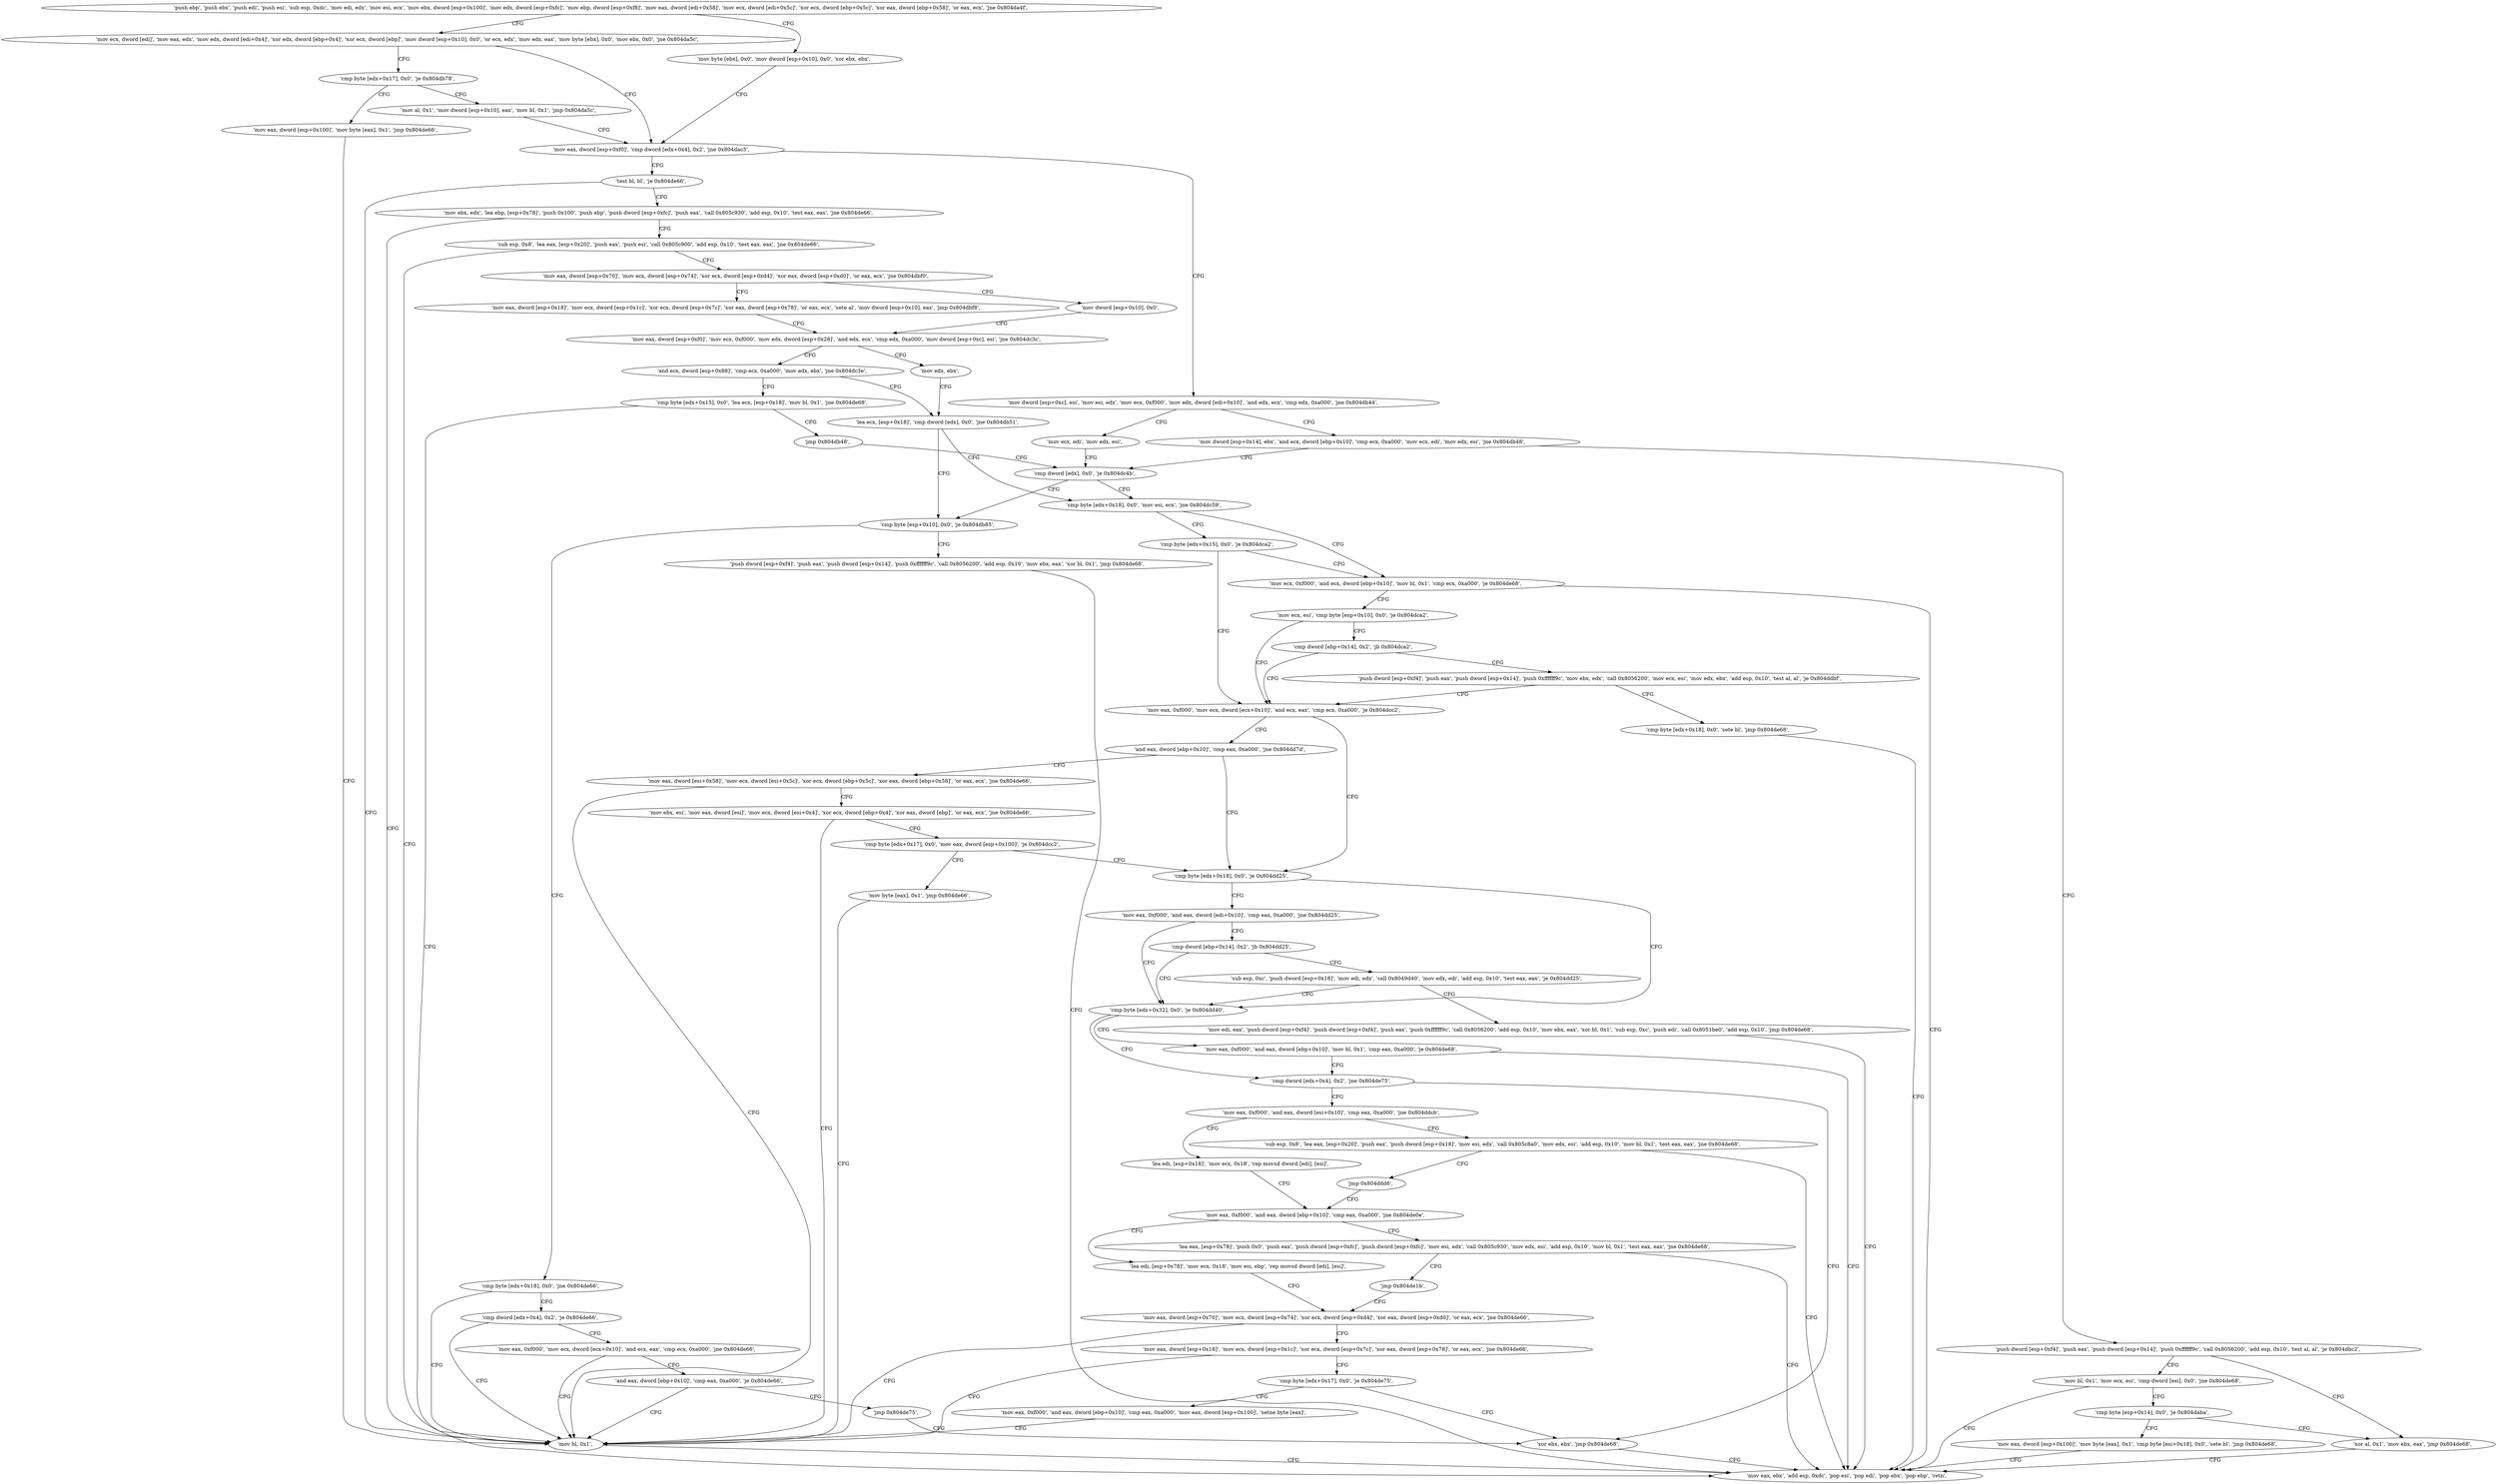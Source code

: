 digraph "func" {
"134535648" [label = "'push ebp', 'push ebx', 'push edi', 'push esi', 'sub esp, 0xdc', 'mov edi, edx', 'mov esi, ecx', 'mov ebx, dword [esp+0x100]', 'mov edx, dword [esp+0xfc]', 'mov ebp, dword [esp+0xf8]', 'mov eax, dword [edi+0x58]', 'mov ecx, dword [edi+0x5c]', 'xor ecx, dword [ebp+0x5c]', 'xor eax, dword [ebp+0x58]', 'or eax, ecx', 'jne 0x804da4f', " ]
"134535759" [label = "'mov byte [ebx], 0x0', 'mov dword [esp+0x10], 0x0', 'xor ebx, ebx', " ]
"134535699" [label = "'mov ecx, dword [edi]', 'mov eax, edx', 'mov edx, dword [edi+0x4]', 'xor edx, dword [ebp+0x4]', 'xor ecx, dword [ebp]', 'mov dword [esp+0x10], 0x0', 'or ecx, edx', 'mov edx, eax', 'mov byte [ebx], 0x0', 'mov ebx, 0x0', 'jne 0x804da5c', " ]
"134535772" [label = "'mov eax, dword [esp+0xf0]', 'cmp dword [edx+0x4], 0x2', 'jne 0x804dac3', " ]
"134535734" [label = "'cmp byte [edx+0x17], 0x0', 'je 0x804db78', " ]
"134535875" [label = "'test bl, bl', 'je 0x804de66', " ]
"134536806" [label = "'mov bl, 0x1', " ]
"134535883" [label = "'mov ebx, edx', 'lea ebp, [esp+0x78]', 'push 0x100', 'push ebp', 'push dword [esp+0xfc]', 'push eax', 'call 0x805c930', 'add esp, 0x10', 'test eax, eax', 'jne 0x804de66', " ]
"134535785" [label = "'mov dword [esp+0xc], esi', 'mov esi, edx', 'mov ecx, 0xf000', 'mov edx, dword [edi+0x10]', 'and edx, ecx', 'cmp edx, 0xa000', 'jne 0x804db44', " ]
"134536004" [label = "'mov ecx, edi', 'mov edx, esi', " ]
"134535813" [label = "'mov dword [esp+0x14], ebx', 'and ecx, dword [ebp+0x10]', 'cmp ecx, 0xa000', 'mov ecx, edi', 'mov edx, esi', 'jne 0x804db48', " ]
"134536056" [label = "'mov al, 0x1', 'mov dword [esp+0x10], eax', 'mov bl, 0x1', 'jmp 0x804da5c', " ]
"134535744" [label = "'mov eax, dword [esp+0x100]', 'mov byte [eax], 0x1', 'jmp 0x804de66', " ]
"134536808" [label = "'mov eax, ebx', 'add esp, 0xdc', 'pop esi', 'pop edi', 'pop ebx', 'pop ebp', 'retn', " ]
"134535919" [label = "'sub esp, 0x8', 'lea eax, [esp+0x20]', 'push eax', 'push esi', 'call 0x805c900', 'add esp, 0x10', 'test eax, eax', 'jne 0x804de66', " ]
"134536008" [label = "'cmp dword [edx], 0x0', 'je 0x804dc4b', " ]
"134535836" [label = "'push dword [esp+0xf4]', 'push eax', 'push dword [esp+0x14]', 'push 0xffffff9c', 'call 0x8056200', 'add esp, 0x10', 'test al, al', 'je 0x804dbc2', " ]
"134535944" [label = "'mov eax, dword [esp+0x70]', 'mov ecx, dword [esp+0x74]', 'xor ecx, dword [esp+0xd4]', 'xor eax, dword [esp+0xd0]', 'or eax, ecx', 'jne 0x804dbf0', " ]
"134536267" [label = "'cmp byte [edx+0x18], 0x0', 'mov esi, ecx', 'jne 0x804dc59', " ]
"134536281" [label = "'mov ecx, 0xf000', 'and ecx, dword [ebp+0x10]', 'mov bl, 0x1', 'cmp ecx, 0xa000', 'je 0x804de68', " ]
"134536275" [label = "'cmp byte [edx+0x15], 0x0', 'je 0x804dca2', " ]
"134536017" [label = "'cmp byte [esp+0x10], 0x0', 'je 0x804db85', " ]
"134536069" [label = "'cmp byte [edx+0x18], 0x0', 'jne 0x804de66', " ]
"134536024" [label = "'push dword [esp+0xf4]', 'push eax', 'push dword [esp+0x14]', 'push 0xffffff9c', 'call 0x8056200', 'add esp, 0x10', 'mov ebx, eax', 'xor bl, 0x1', 'jmp 0x804de68', " ]
"134536130" [label = "'mov bl, 0x1', 'mov ecx, esi', 'cmp dword [esi], 0x0', 'jne 0x804de68', " ]
"134535866" [label = "'xor al, 0x1', 'mov ebx, eax', 'jmp 0x804de68', " ]
"134536176" [label = "'mov dword [esp+0x10], 0x0', " ]
"134535974" [label = "'mov eax, dword [esp+0x18]', 'mov ecx, dword [esp+0x1c]', 'xor ecx, dword [esp+0x7c]', 'xor eax, dword [esp+0x78]', 'or eax, ecx', 'sete al', 'mov dword [esp+0x10], eax', 'jmp 0x804dbf8', " ]
"134536303" [label = "'mov ecx, esi', 'cmp byte [esp+0x10], 0x0', 'je 0x804dca2', " ]
"134536354" [label = "'mov eax, 0xf000', 'mov ecx, dword [ecx+0x10]', 'and ecx, eax', 'cmp ecx, 0xa000', 'je 0x804dcc2', " ]
"134536079" [label = "'cmp dword [edx+0x4], 0x2', 'je 0x804de66', " ]
"134536143" [label = "'cmp byte [esp+0x14], 0x0', 'je 0x804daba', " ]
"134536184" [label = "'mov eax, dword [esp+0xf0]', 'mov ecx, 0xf000', 'mov edx, dword [esp+0x28]', 'and edx, ecx', 'cmp edx, 0xa000', 'mov dword [esp+0xc], esi', 'jne 0x804dc3c', " ]
"134536312" [label = "'cmp dword [ebp+0x14], 0x2', 'jb 0x804dca2', " ]
"134536386" [label = "'cmp byte [edx+0x18], 0x0', 'je 0x804dd25', " ]
"134536372" [label = "'and eax, dword [ebp+0x10]', 'cmp eax, 0xa000', 'jne 0x804dd7d', " ]
"134536089" [label = "'mov eax, 0xf000', 'mov ecx, dword [ecx+0x10]', 'and ecx, eax', 'cmp ecx, 0xa000', 'jne 0x804de66', " ]
"134536154" [label = "'mov eax, dword [esp+0x100]', 'mov byte [eax], 0x1', 'cmp byte [esi+0x18], 0x0', 'sete bl', 'jmp 0x804de68', " ]
"134536252" [label = "'mov edx, ebx', " ]
"134536254" [label = "'lea ecx, [esp+0x18]', 'cmp dword [edx], 0x0', 'jne 0x804db51', " ]
"134536214" [label = "'and ecx, dword [esp+0x88]', 'cmp ecx, 0xa000', 'mov edx, ebx', 'jne 0x804dc3e', " ]
"134536231" [label = "'cmp byte [edx+0x15], 0x0', 'lea ecx, [esp+0x18]', 'mov bl, 0x1', 'jne 0x804de68', " ]
"134536318" [label = "'push dword [esp+0xf4]', 'push eax', 'push dword [esp+0x14]', 'push 0xffffff9c', 'mov ebx, edx', 'call 0x8056200', 'mov ecx, esi', 'mov edx, ebx', 'add esp, 0x10', 'test al, al', 'je 0x804ddbf', " ]
"134536485" [label = "'cmp byte [edx+0x32], 0x0', 'je 0x804dd40', " ]
"134536392" [label = "'mov eax, 0xf000', 'and eax, dword [edi+0x10]', 'cmp eax, 0xa000', 'jne 0x804dd25', " ]
"134536573" [label = "'mov eax, dword [esi+0x58]', 'mov ecx, dword [esi+0x5c]', 'xor ecx, dword [ebp+0x5c]', 'xor eax, dword [ebp+0x58]', 'or eax, ecx', 'jne 0x804de66', " ]
"134536111" [label = "'and eax, dword [ebp+0x10]', 'cmp eax, 0xa000', 'je 0x804de66', " ]
"134536247" [label = "'jmp 0x804db48', " ]
"134536639" [label = "'cmp byte [edx+0x18], 0x0', 'sete bl', 'jmp 0x804de68', " ]
"134536512" [label = "'cmp dword [edx+0x4], 0x2', 'jne 0x804de75', " ]
"134536491" [label = "'mov eax, 0xf000', 'and eax, dword [ebp+0x10]', 'mov bl, 0x1', 'cmp eax, 0xa000', 'je 0x804de68', " ]
"134536407" [label = "'cmp dword [ebp+0x14], 0x2', 'jb 0x804dd25', " ]
"134536593" [label = "'mov ebx, esi', 'mov eax, dword [esi]', 'mov ecx, dword [esi+0x4]', 'xor ecx, dword [ebp+0x4]', 'xor eax, dword [ebp]', 'or eax, ecx', 'jne 0x804de66', " ]
"134536125" [label = "'jmp 0x804de75', " ]
"134536821" [label = "'xor ebx, ebx', 'jmp 0x804de68', " ]
"134536522" [label = "'mov eax, 0xf000', 'and eax, dword [esi+0x10]', 'cmp eax, 0xa000', 'jne 0x804ddcb', " ]
"134536413" [label = "'sub esp, 0xc', 'push dword [esp+0x18]', 'mov edi, edx', 'call 0x8049d40', 'mov edx, edi', 'add esp, 0x10', 'test eax, eax', 'je 0x804dd25', " ]
"134536614" [label = "'cmp byte [edx+0x17], 0x0', 'mov eax, dword [esp+0x100]', 'je 0x804dcc2', " ]
"134536651" [label = "'lea edi, [esp+0x18]', 'mov ecx, 0x18', 'rep movsd dword [edi], [esi]', " ]
"134536537" [label = "'sub esp, 0x8', 'lea eax, [esp+0x20]', 'push eax', 'push dword [esp+0x18]', 'mov esi, edx', 'call 0x805c8a0', 'mov edx, esi', 'add esp, 0x10', 'mov bl, 0x1', 'test eax, eax', 'jne 0x804de68', " ]
"134536436" [label = "'mov edi, eax', 'push dword [esp+0xf4]', 'push dword [esp+0xf4]', 'push eax', 'push 0xffffff9c', 'call 0x8056200', 'add esp, 0x10', 'mov ebx, eax', 'xor bl, 0x1', 'sub esp, 0xc', 'push edi', 'call 0x8051be0', 'add esp, 0x10', 'jmp 0x804de68', " ]
"134536631" [label = "'mov byte [eax], 0x1', 'jmp 0x804de66', " ]
"134536662" [label = "'mov eax, 0xf000', 'and eax, dword [ebp+0x10]', 'cmp eax, 0xa000', 'jne 0x804de0e', " ]
"134536571" [label = "'jmp 0x804ddd6', " ]
"134536718" [label = "'lea edi, [esp+0x78]', 'mov ecx, 0x18', 'mov esi, ebp', 'rep movsd dword [edi], [esi]', " ]
"134536731" [label = "'mov eax, dword [esp+0x70]', 'mov ecx, dword [esp+0x74]', 'xor ecx, dword [esp+0xd4]', 'xor eax, dword [esp+0xd0]', 'or eax, ecx', 'jne 0x804de66', " ]
"134536677" [label = "'lea eax, [esp+0x78]', 'push 0x0', 'push eax', 'push dword [esp+0xfc]', 'push dword [esp+0xfc]', 'mov esi, edx', 'call 0x805c930', 'mov edx, esi', 'add esp, 0x10', 'mov bl, 0x1', 'test eax, eax', 'jne 0x804de68', " ]
"134536716" [label = "'jmp 0x804de1b', " ]
"134536757" [label = "'mov eax, dword [esp+0x18]', 'mov ecx, dword [esp+0x1c]', 'xor ecx, dword [esp+0x7c]', 'xor eax, dword [esp+0x78]', 'or eax, ecx', 'jne 0x804de66', " ]
"134536777" [label = "'cmp byte [edx+0x17], 0x0', 'je 0x804de75', " ]
"134536783" [label = "'mov eax, 0xf000', 'and eax, dword [ebp+0x10]', 'cmp eax, 0xa000', 'mov eax, dword [esp+0x100]', 'setne byte [eax]', " ]
"134535648" -> "134535759" [ label = "CFG" ]
"134535648" -> "134535699" [ label = "CFG" ]
"134535759" -> "134535772" [ label = "CFG" ]
"134535699" -> "134535772" [ label = "CFG" ]
"134535699" -> "134535734" [ label = "CFG" ]
"134535772" -> "134535875" [ label = "CFG" ]
"134535772" -> "134535785" [ label = "CFG" ]
"134535734" -> "134536056" [ label = "CFG" ]
"134535734" -> "134535744" [ label = "CFG" ]
"134535875" -> "134536806" [ label = "CFG" ]
"134535875" -> "134535883" [ label = "CFG" ]
"134536806" -> "134536808" [ label = "CFG" ]
"134535883" -> "134536806" [ label = "CFG" ]
"134535883" -> "134535919" [ label = "CFG" ]
"134535785" -> "134536004" [ label = "CFG" ]
"134535785" -> "134535813" [ label = "CFG" ]
"134536004" -> "134536008" [ label = "CFG" ]
"134535813" -> "134536008" [ label = "CFG" ]
"134535813" -> "134535836" [ label = "CFG" ]
"134536056" -> "134535772" [ label = "CFG" ]
"134535744" -> "134536806" [ label = "CFG" ]
"134535919" -> "134536806" [ label = "CFG" ]
"134535919" -> "134535944" [ label = "CFG" ]
"134536008" -> "134536267" [ label = "CFG" ]
"134536008" -> "134536017" [ label = "CFG" ]
"134535836" -> "134536130" [ label = "CFG" ]
"134535836" -> "134535866" [ label = "CFG" ]
"134535944" -> "134536176" [ label = "CFG" ]
"134535944" -> "134535974" [ label = "CFG" ]
"134536267" -> "134536281" [ label = "CFG" ]
"134536267" -> "134536275" [ label = "CFG" ]
"134536281" -> "134536808" [ label = "CFG" ]
"134536281" -> "134536303" [ label = "CFG" ]
"134536275" -> "134536354" [ label = "CFG" ]
"134536275" -> "134536281" [ label = "CFG" ]
"134536017" -> "134536069" [ label = "CFG" ]
"134536017" -> "134536024" [ label = "CFG" ]
"134536069" -> "134536806" [ label = "CFG" ]
"134536069" -> "134536079" [ label = "CFG" ]
"134536024" -> "134536808" [ label = "CFG" ]
"134536130" -> "134536808" [ label = "CFG" ]
"134536130" -> "134536143" [ label = "CFG" ]
"134535866" -> "134536808" [ label = "CFG" ]
"134536176" -> "134536184" [ label = "CFG" ]
"134535974" -> "134536184" [ label = "CFG" ]
"134536303" -> "134536354" [ label = "CFG" ]
"134536303" -> "134536312" [ label = "CFG" ]
"134536354" -> "134536386" [ label = "CFG" ]
"134536354" -> "134536372" [ label = "CFG" ]
"134536079" -> "134536806" [ label = "CFG" ]
"134536079" -> "134536089" [ label = "CFG" ]
"134536143" -> "134535866" [ label = "CFG" ]
"134536143" -> "134536154" [ label = "CFG" ]
"134536184" -> "134536252" [ label = "CFG" ]
"134536184" -> "134536214" [ label = "CFG" ]
"134536312" -> "134536354" [ label = "CFG" ]
"134536312" -> "134536318" [ label = "CFG" ]
"134536386" -> "134536485" [ label = "CFG" ]
"134536386" -> "134536392" [ label = "CFG" ]
"134536372" -> "134536573" [ label = "CFG" ]
"134536372" -> "134536386" [ label = "CFG" ]
"134536089" -> "134536806" [ label = "CFG" ]
"134536089" -> "134536111" [ label = "CFG" ]
"134536154" -> "134536808" [ label = "CFG" ]
"134536252" -> "134536254" [ label = "CFG" ]
"134536254" -> "134536017" [ label = "CFG" ]
"134536254" -> "134536267" [ label = "CFG" ]
"134536214" -> "134536254" [ label = "CFG" ]
"134536214" -> "134536231" [ label = "CFG" ]
"134536231" -> "134536808" [ label = "CFG" ]
"134536231" -> "134536247" [ label = "CFG" ]
"134536318" -> "134536639" [ label = "CFG" ]
"134536318" -> "134536354" [ label = "CFG" ]
"134536485" -> "134536512" [ label = "CFG" ]
"134536485" -> "134536491" [ label = "CFG" ]
"134536392" -> "134536485" [ label = "CFG" ]
"134536392" -> "134536407" [ label = "CFG" ]
"134536573" -> "134536806" [ label = "CFG" ]
"134536573" -> "134536593" [ label = "CFG" ]
"134536111" -> "134536806" [ label = "CFG" ]
"134536111" -> "134536125" [ label = "CFG" ]
"134536247" -> "134536008" [ label = "CFG" ]
"134536639" -> "134536808" [ label = "CFG" ]
"134536512" -> "134536821" [ label = "CFG" ]
"134536512" -> "134536522" [ label = "CFG" ]
"134536491" -> "134536808" [ label = "CFG" ]
"134536491" -> "134536512" [ label = "CFG" ]
"134536407" -> "134536485" [ label = "CFG" ]
"134536407" -> "134536413" [ label = "CFG" ]
"134536593" -> "134536806" [ label = "CFG" ]
"134536593" -> "134536614" [ label = "CFG" ]
"134536125" -> "134536821" [ label = "CFG" ]
"134536821" -> "134536808" [ label = "CFG" ]
"134536522" -> "134536651" [ label = "CFG" ]
"134536522" -> "134536537" [ label = "CFG" ]
"134536413" -> "134536485" [ label = "CFG" ]
"134536413" -> "134536436" [ label = "CFG" ]
"134536614" -> "134536386" [ label = "CFG" ]
"134536614" -> "134536631" [ label = "CFG" ]
"134536651" -> "134536662" [ label = "CFG" ]
"134536537" -> "134536808" [ label = "CFG" ]
"134536537" -> "134536571" [ label = "CFG" ]
"134536436" -> "134536808" [ label = "CFG" ]
"134536631" -> "134536806" [ label = "CFG" ]
"134536662" -> "134536718" [ label = "CFG" ]
"134536662" -> "134536677" [ label = "CFG" ]
"134536571" -> "134536662" [ label = "CFG" ]
"134536718" -> "134536731" [ label = "CFG" ]
"134536731" -> "134536806" [ label = "CFG" ]
"134536731" -> "134536757" [ label = "CFG" ]
"134536677" -> "134536808" [ label = "CFG" ]
"134536677" -> "134536716" [ label = "CFG" ]
"134536716" -> "134536731" [ label = "CFG" ]
"134536757" -> "134536806" [ label = "CFG" ]
"134536757" -> "134536777" [ label = "CFG" ]
"134536777" -> "134536821" [ label = "CFG" ]
"134536777" -> "134536783" [ label = "CFG" ]
"134536783" -> "134536806" [ label = "CFG" ]
}
